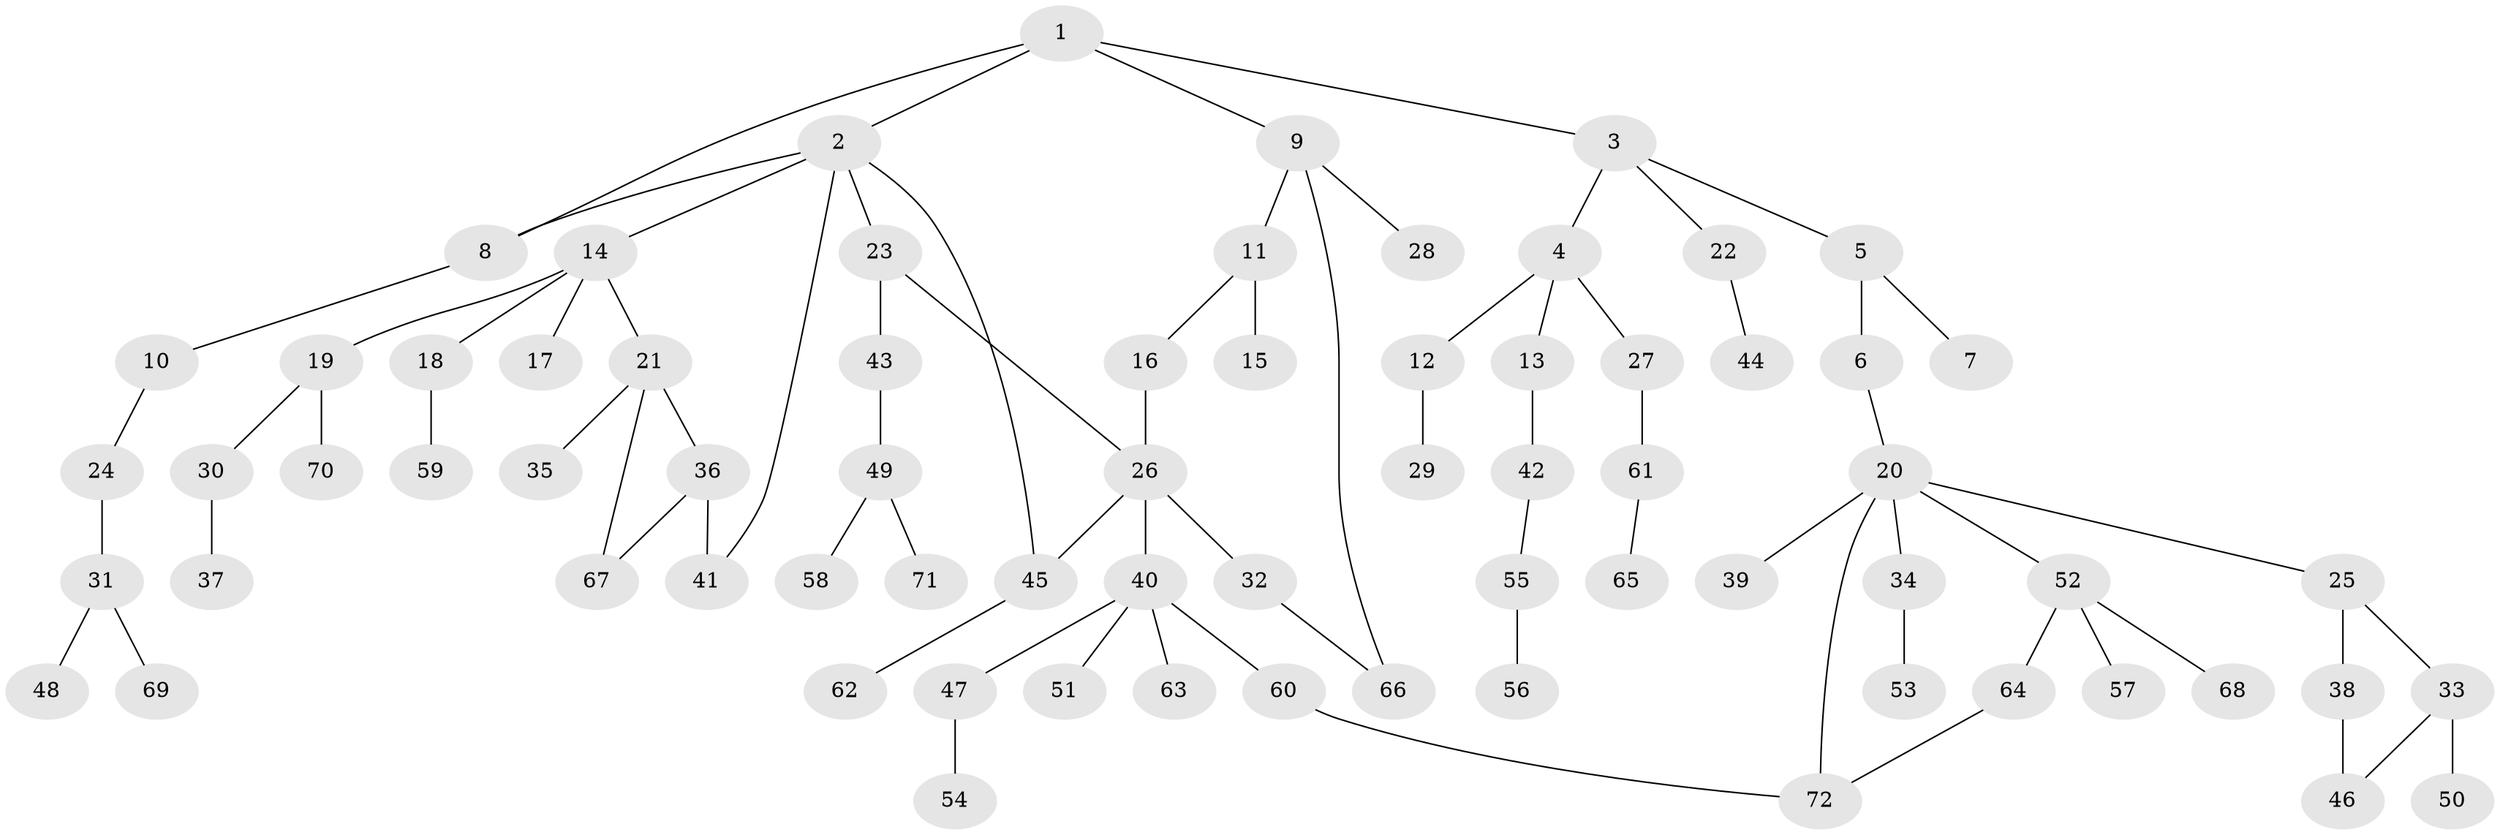 // Generated by graph-tools (version 1.1) at 2025/41/03/09/25 04:41:26]
// undirected, 72 vertices, 80 edges
graph export_dot {
graph [start="1"]
  node [color=gray90,style=filled];
  1;
  2;
  3;
  4;
  5;
  6;
  7;
  8;
  9;
  10;
  11;
  12;
  13;
  14;
  15;
  16;
  17;
  18;
  19;
  20;
  21;
  22;
  23;
  24;
  25;
  26;
  27;
  28;
  29;
  30;
  31;
  32;
  33;
  34;
  35;
  36;
  37;
  38;
  39;
  40;
  41;
  42;
  43;
  44;
  45;
  46;
  47;
  48;
  49;
  50;
  51;
  52;
  53;
  54;
  55;
  56;
  57;
  58;
  59;
  60;
  61;
  62;
  63;
  64;
  65;
  66;
  67;
  68;
  69;
  70;
  71;
  72;
  1 -- 2;
  1 -- 3;
  1 -- 8;
  1 -- 9;
  2 -- 14;
  2 -- 23;
  2 -- 41;
  2 -- 45;
  2 -- 8;
  3 -- 4;
  3 -- 5;
  3 -- 22;
  4 -- 12;
  4 -- 13;
  4 -- 27;
  5 -- 6;
  5 -- 7;
  6 -- 20;
  8 -- 10;
  9 -- 11;
  9 -- 28;
  9 -- 66;
  10 -- 24;
  11 -- 15;
  11 -- 16;
  12 -- 29;
  13 -- 42;
  14 -- 17;
  14 -- 18;
  14 -- 19;
  14 -- 21;
  16 -- 26;
  18 -- 59;
  19 -- 30;
  19 -- 70;
  20 -- 25;
  20 -- 34;
  20 -- 39;
  20 -- 52;
  20 -- 72;
  21 -- 35;
  21 -- 36;
  21 -- 67;
  22 -- 44;
  23 -- 26;
  23 -- 43;
  24 -- 31;
  25 -- 33;
  25 -- 38;
  26 -- 32;
  26 -- 40;
  26 -- 45;
  27 -- 61;
  30 -- 37;
  31 -- 48;
  31 -- 69;
  32 -- 66;
  33 -- 46;
  33 -- 50;
  34 -- 53;
  36 -- 41;
  36 -- 67;
  38 -- 46;
  40 -- 47;
  40 -- 51;
  40 -- 60;
  40 -- 63;
  42 -- 55;
  43 -- 49;
  45 -- 62;
  47 -- 54;
  49 -- 58;
  49 -- 71;
  52 -- 57;
  52 -- 64;
  52 -- 68;
  55 -- 56;
  60 -- 72;
  61 -- 65;
  64 -- 72;
}
